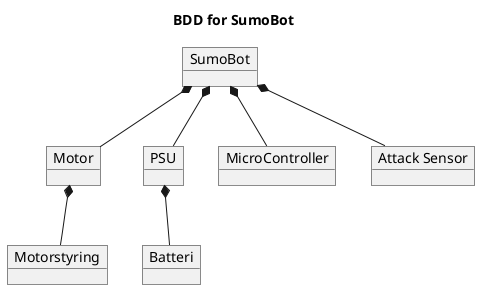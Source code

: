 @startuml
skinparam BackgroundColor transparent

title BDD for SumoBot

object "SumoBot" as SumoBot
object "Motor" as Motor
object "Motorstyring" as Motorstyring
object "PSU" as PSU
object "Batteri" as Batteri
object "MicroController" as muc_SumoBot
object "Attack Sensor" as AttackSensor

SumoBot *-- Motor
  Motor *-- Motorstyring
SumoBot *-- PSU
  PSU *-- Batteri
SumoBot *-- muc_SumoBot
SumoBot *-- AttackSensor

@enduml

